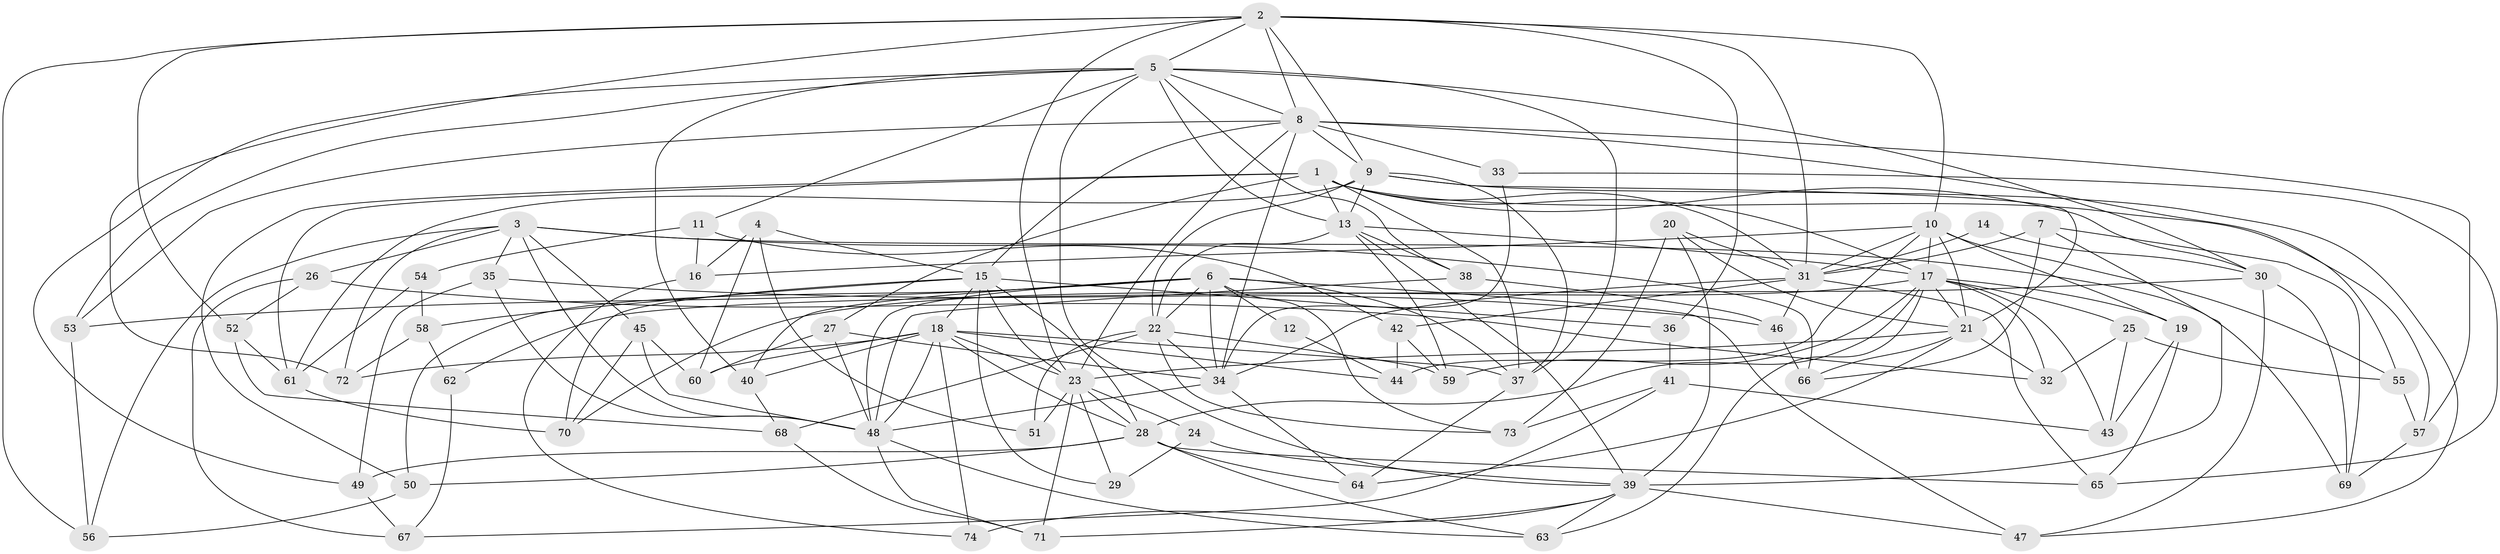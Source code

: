 // original degree distribution, {4: 1.0}
// Generated by graph-tools (version 1.1) at 2025/37/03/09/25 02:37:59]
// undirected, 74 vertices, 197 edges
graph export_dot {
graph [start="1"]
  node [color=gray90,style=filled];
  1;
  2;
  3;
  4;
  5;
  6;
  7;
  8;
  9;
  10;
  11;
  12;
  13;
  14;
  15;
  16;
  17;
  18;
  19;
  20;
  21;
  22;
  23;
  24;
  25;
  26;
  27;
  28;
  29;
  30;
  31;
  32;
  33;
  34;
  35;
  36;
  37;
  38;
  39;
  40;
  41;
  42;
  43;
  44;
  45;
  46;
  47;
  48;
  49;
  50;
  51;
  52;
  53;
  54;
  55;
  56;
  57;
  58;
  59;
  60;
  61;
  62;
  63;
  64;
  65;
  66;
  67;
  68;
  69;
  70;
  71;
  72;
  73;
  74;
  1 -- 13 [weight=1.0];
  1 -- 17 [weight=1.0];
  1 -- 27 [weight=1.0];
  1 -- 30 [weight=1.0];
  1 -- 31 [weight=1.0];
  1 -- 37 [weight=1.0];
  1 -- 50 [weight=1.0];
  1 -- 57 [weight=1.0];
  1 -- 61 [weight=2.0];
  2 -- 5 [weight=1.0];
  2 -- 8 [weight=1.0];
  2 -- 9 [weight=1.0];
  2 -- 10 [weight=1.0];
  2 -- 23 [weight=1.0];
  2 -- 31 [weight=1.0];
  2 -- 36 [weight=1.0];
  2 -- 52 [weight=1.0];
  2 -- 56 [weight=1.0];
  2 -- 72 [weight=1.0];
  3 -- 26 [weight=1.0];
  3 -- 35 [weight=1.0];
  3 -- 45 [weight=1.0];
  3 -- 48 [weight=1.0];
  3 -- 56 [weight=1.0];
  3 -- 66 [weight=1.0];
  3 -- 69 [weight=1.0];
  3 -- 72 [weight=1.0];
  4 -- 15 [weight=1.0];
  4 -- 16 [weight=1.0];
  4 -- 51 [weight=1.0];
  4 -- 60 [weight=1.0];
  5 -- 8 [weight=1.0];
  5 -- 11 [weight=1.0];
  5 -- 13 [weight=1.0];
  5 -- 30 [weight=2.0];
  5 -- 37 [weight=1.0];
  5 -- 38 [weight=1.0];
  5 -- 39 [weight=1.0];
  5 -- 40 [weight=1.0];
  5 -- 49 [weight=1.0];
  5 -- 53 [weight=1.0];
  6 -- 12 [weight=3.0];
  6 -- 22 [weight=1.0];
  6 -- 34 [weight=1.0];
  6 -- 37 [weight=1.0];
  6 -- 40 [weight=1.0];
  6 -- 47 [weight=1.0];
  6 -- 48 [weight=1.0];
  6 -- 50 [weight=1.0];
  6 -- 53 [weight=1.0];
  6 -- 73 [weight=1.0];
  7 -- 31 [weight=1.0];
  7 -- 39 [weight=1.0];
  7 -- 66 [weight=1.0];
  7 -- 69 [weight=1.0];
  8 -- 9 [weight=2.0];
  8 -- 15 [weight=1.0];
  8 -- 23 [weight=1.0];
  8 -- 33 [weight=2.0];
  8 -- 34 [weight=1.0];
  8 -- 53 [weight=1.0];
  8 -- 55 [weight=1.0];
  8 -- 57 [weight=1.0];
  9 -- 13 [weight=1.0];
  9 -- 21 [weight=1.0];
  9 -- 22 [weight=1.0];
  9 -- 37 [weight=1.0];
  9 -- 47 [weight=1.0];
  9 -- 61 [weight=2.0];
  10 -- 16 [weight=1.0];
  10 -- 17 [weight=1.0];
  10 -- 19 [weight=1.0];
  10 -- 21 [weight=1.0];
  10 -- 31 [weight=1.0];
  10 -- 44 [weight=1.0];
  10 -- 55 [weight=1.0];
  11 -- 16 [weight=1.0];
  11 -- 42 [weight=1.0];
  11 -- 54 [weight=1.0];
  12 -- 44 [weight=1.0];
  13 -- 17 [weight=1.0];
  13 -- 22 [weight=1.0];
  13 -- 38 [weight=1.0];
  13 -- 39 [weight=1.0];
  13 -- 59 [weight=1.0];
  14 -- 30 [weight=1.0];
  14 -- 31 [weight=3.0];
  15 -- 18 [weight=1.0];
  15 -- 23 [weight=1.0];
  15 -- 28 [weight=2.0];
  15 -- 29 [weight=2.0];
  15 -- 36 [weight=2.0];
  15 -- 58 [weight=1.0];
  15 -- 70 [weight=1.0];
  16 -- 74 [weight=1.0];
  17 -- 19 [weight=1.0];
  17 -- 21 [weight=1.0];
  17 -- 25 [weight=1.0];
  17 -- 28 [weight=1.0];
  17 -- 32 [weight=1.0];
  17 -- 43 [weight=1.0];
  17 -- 59 [weight=1.0];
  17 -- 63 [weight=1.0];
  17 -- 70 [weight=1.0];
  18 -- 23 [weight=1.0];
  18 -- 28 [weight=1.0];
  18 -- 37 [weight=1.0];
  18 -- 40 [weight=1.0];
  18 -- 44 [weight=1.0];
  18 -- 48 [weight=1.0];
  18 -- 60 [weight=1.0];
  18 -- 72 [weight=1.0];
  18 -- 74 [weight=1.0];
  19 -- 43 [weight=1.0];
  19 -- 65 [weight=1.0];
  20 -- 21 [weight=1.0];
  20 -- 31 [weight=1.0];
  20 -- 39 [weight=1.0];
  20 -- 73 [weight=1.0];
  21 -- 23 [weight=1.0];
  21 -- 32 [weight=1.0];
  21 -- 64 [weight=1.0];
  21 -- 66 [weight=1.0];
  22 -- 34 [weight=1.0];
  22 -- 51 [weight=1.0];
  22 -- 59 [weight=1.0];
  22 -- 68 [weight=1.0];
  22 -- 73 [weight=1.0];
  23 -- 24 [weight=2.0];
  23 -- 28 [weight=1.0];
  23 -- 29 [weight=1.0];
  23 -- 51 [weight=2.0];
  23 -- 71 [weight=1.0];
  24 -- 29 [weight=1.0];
  24 -- 39 [weight=1.0];
  25 -- 32 [weight=1.0];
  25 -- 43 [weight=1.0];
  25 -- 55 [weight=1.0];
  26 -- 32 [weight=1.0];
  26 -- 52 [weight=1.0];
  26 -- 67 [weight=1.0];
  27 -- 34 [weight=1.0];
  27 -- 48 [weight=1.0];
  27 -- 60 [weight=1.0];
  28 -- 49 [weight=1.0];
  28 -- 50 [weight=1.0];
  28 -- 63 [weight=1.0];
  28 -- 64 [weight=1.0];
  28 -- 65 [weight=1.0];
  30 -- 47 [weight=1.0];
  30 -- 62 [weight=2.0];
  30 -- 69 [weight=1.0];
  31 -- 34 [weight=1.0];
  31 -- 42 [weight=1.0];
  31 -- 46 [weight=1.0];
  31 -- 65 [weight=1.0];
  33 -- 34 [weight=1.0];
  33 -- 65 [weight=1.0];
  34 -- 48 [weight=1.0];
  34 -- 64 [weight=1.0];
  35 -- 46 [weight=1.0];
  35 -- 48 [weight=1.0];
  35 -- 49 [weight=1.0];
  36 -- 41 [weight=1.0];
  37 -- 64 [weight=1.0];
  38 -- 46 [weight=1.0];
  38 -- 48 [weight=1.0];
  39 -- 47 [weight=1.0];
  39 -- 63 [weight=1.0];
  39 -- 71 [weight=1.0];
  39 -- 74 [weight=2.0];
  40 -- 68 [weight=1.0];
  41 -- 43 [weight=1.0];
  41 -- 67 [weight=1.0];
  41 -- 73 [weight=1.0];
  42 -- 44 [weight=1.0];
  42 -- 59 [weight=1.0];
  45 -- 48 [weight=1.0];
  45 -- 60 [weight=1.0];
  45 -- 70 [weight=1.0];
  46 -- 66 [weight=1.0];
  48 -- 63 [weight=1.0];
  48 -- 71 [weight=1.0];
  49 -- 67 [weight=1.0];
  50 -- 56 [weight=1.0];
  52 -- 61 [weight=1.0];
  52 -- 68 [weight=1.0];
  53 -- 56 [weight=1.0];
  54 -- 58 [weight=1.0];
  54 -- 61 [weight=2.0];
  55 -- 57 [weight=1.0];
  57 -- 69 [weight=1.0];
  58 -- 62 [weight=1.0];
  58 -- 72 [weight=1.0];
  61 -- 70 [weight=1.0];
  62 -- 67 [weight=1.0];
  68 -- 71 [weight=1.0];
}
